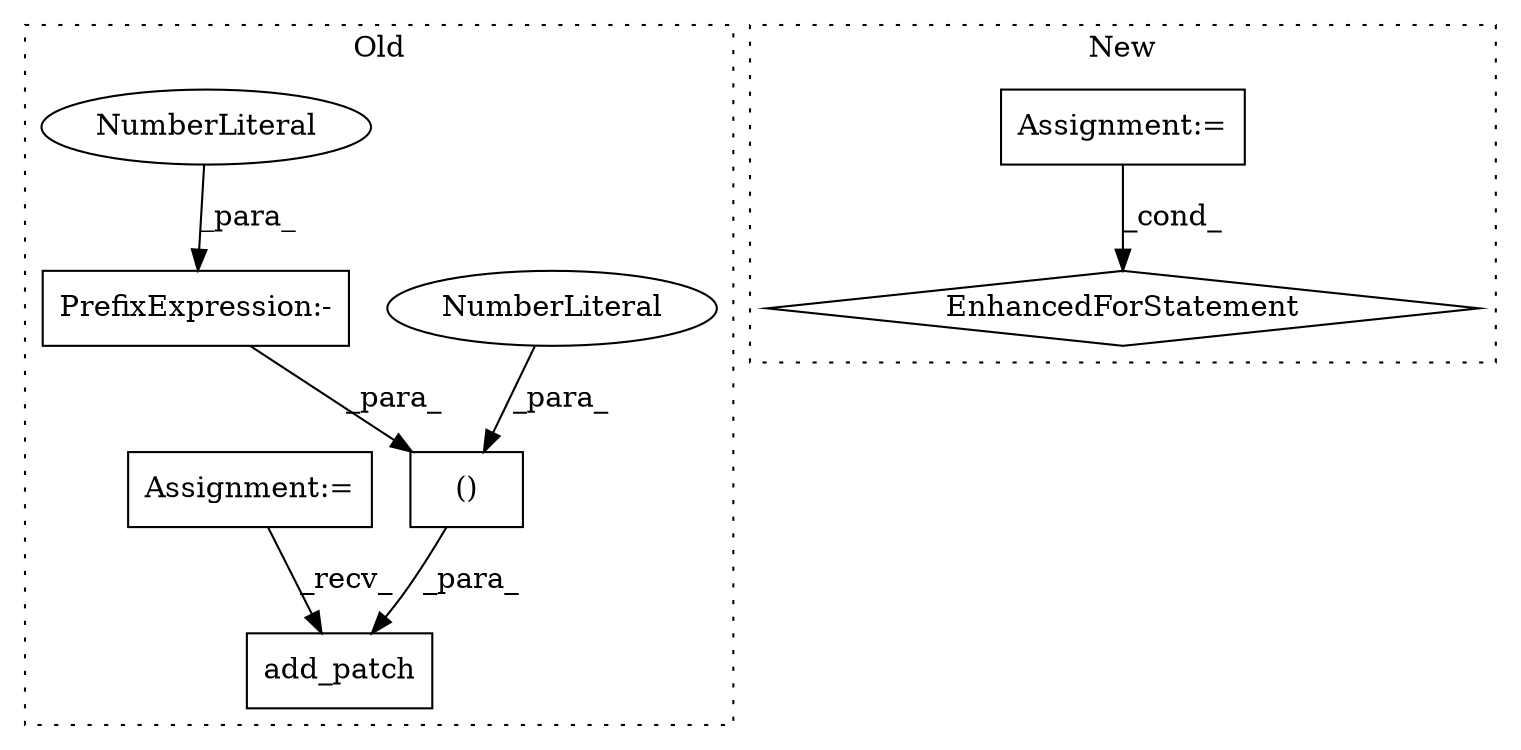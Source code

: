 digraph G {
subgraph cluster0 {
1 [label="add_patch" a="32" s="17906,17972" l="10,1" shape="box"];
3 [label="()" a="106" s="17944" l="18" shape="box"];
4 [label="NumberLiteral" a="34" s="17961" l="1" shape="ellipse"];
5 [label="PrefixExpression:-" a="38" s="17944" l="1" shape="box"];
6 [label="NumberLiteral" a="34" s="17945" l="3" shape="ellipse"];
8 [label="Assignment:=" a="7" s="17833" l="1" shape="box"];
label = "Old";
style="dotted";
}
subgraph cluster1 {
2 [label="EnhancedForStatement" a="70" s="18049,18129" l="53,2" shape="diamond"];
7 [label="Assignment:=" a="7" s="17899" l="3" shape="box"];
label = "New";
style="dotted";
}
3 -> 1 [label="_para_"];
4 -> 3 [label="_para_"];
5 -> 3 [label="_para_"];
6 -> 5 [label="_para_"];
7 -> 2 [label="_cond_"];
8 -> 1 [label="_recv_"];
}